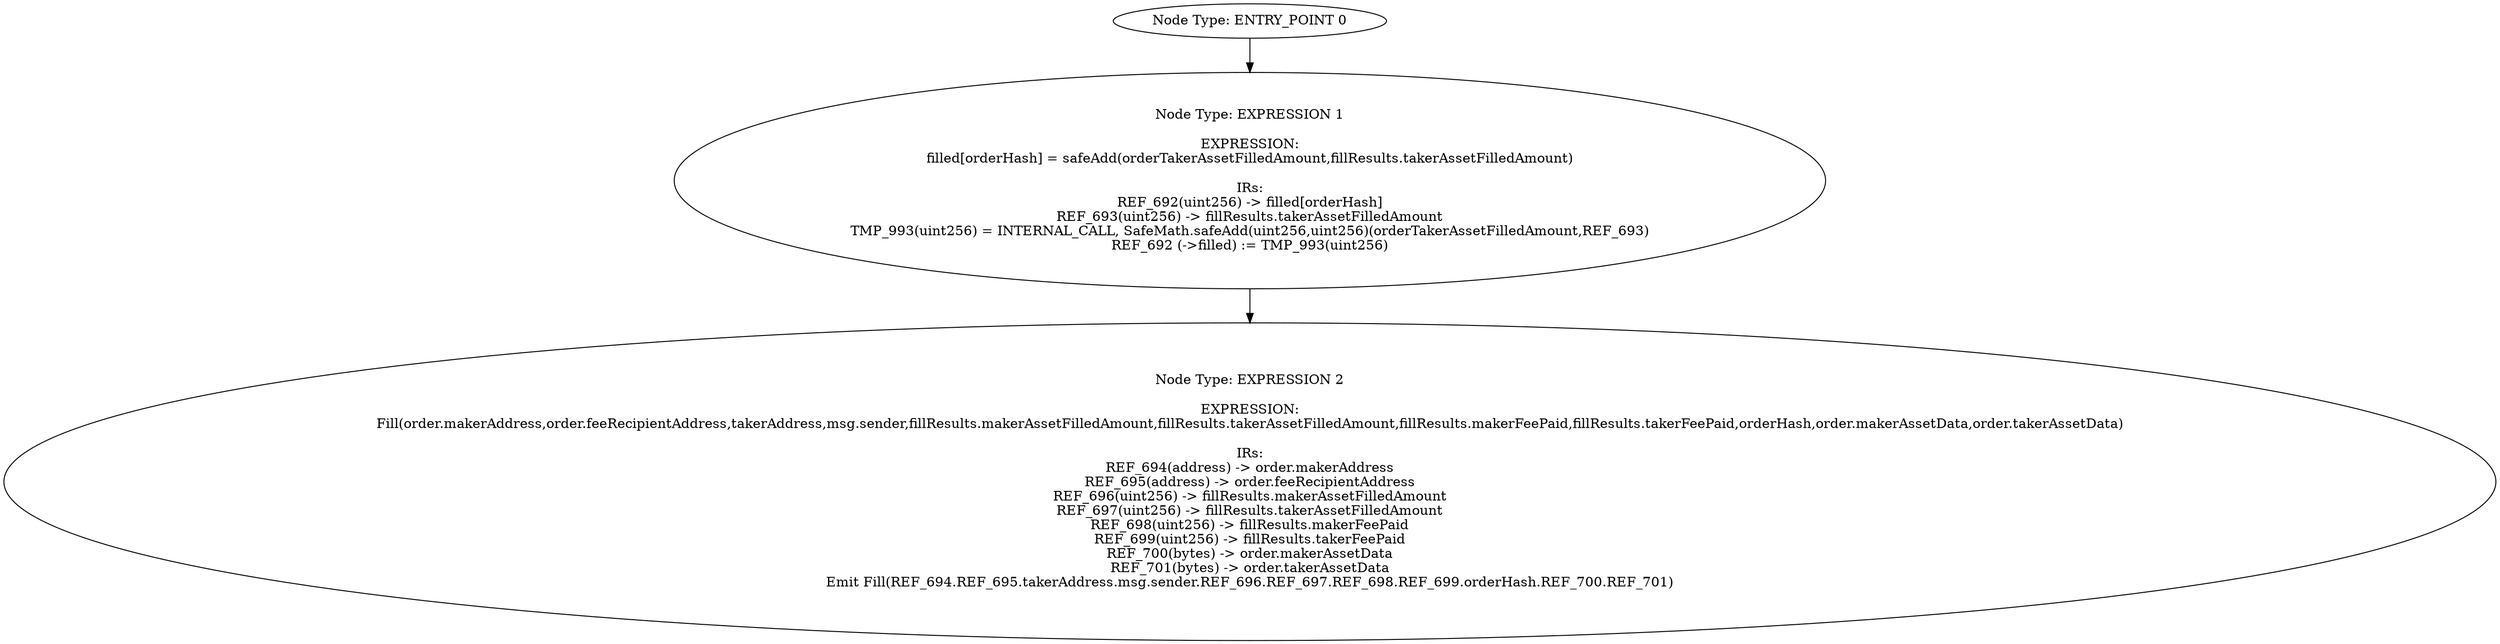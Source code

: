 digraph{
0[label="Node Type: ENTRY_POINT 0
"];
0->1;
1[label="Node Type: EXPRESSION 1

EXPRESSION:
filled[orderHash] = safeAdd(orderTakerAssetFilledAmount,fillResults.takerAssetFilledAmount)

IRs:
REF_692(uint256) -> filled[orderHash]
REF_693(uint256) -> fillResults.takerAssetFilledAmount
TMP_993(uint256) = INTERNAL_CALL, SafeMath.safeAdd(uint256,uint256)(orderTakerAssetFilledAmount,REF_693)
REF_692 (->filled) := TMP_993(uint256)"];
1->2;
2[label="Node Type: EXPRESSION 2

EXPRESSION:
Fill(order.makerAddress,order.feeRecipientAddress,takerAddress,msg.sender,fillResults.makerAssetFilledAmount,fillResults.takerAssetFilledAmount,fillResults.makerFeePaid,fillResults.takerFeePaid,orderHash,order.makerAssetData,order.takerAssetData)

IRs:
REF_694(address) -> order.makerAddress
REF_695(address) -> order.feeRecipientAddress
REF_696(uint256) -> fillResults.makerAssetFilledAmount
REF_697(uint256) -> fillResults.takerAssetFilledAmount
REF_698(uint256) -> fillResults.makerFeePaid
REF_699(uint256) -> fillResults.takerFeePaid
REF_700(bytes) -> order.makerAssetData
REF_701(bytes) -> order.takerAssetData
Emit Fill(REF_694.REF_695.takerAddress.msg.sender.REF_696.REF_697.REF_698.REF_699.orderHash.REF_700.REF_701)"];
}
